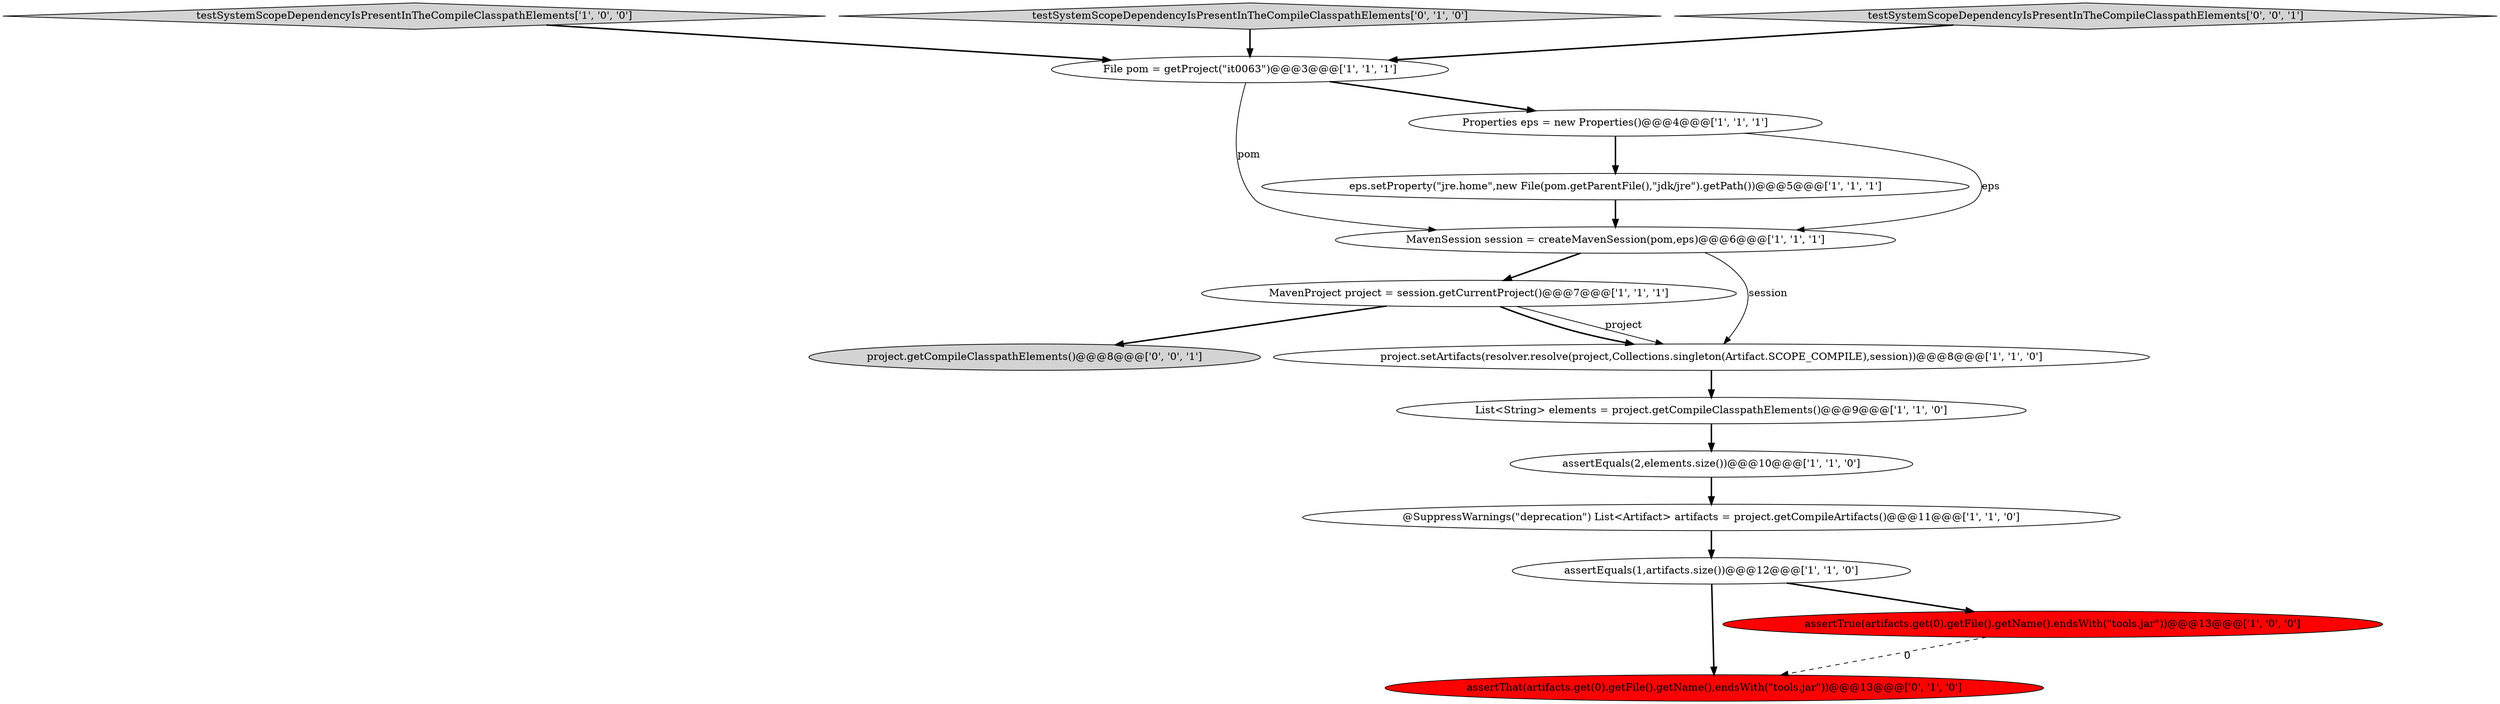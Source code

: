 digraph {
10 [style = filled, label = "File pom = getProject(\"it0063\")@@@3@@@['1', '1', '1']", fillcolor = white, shape = ellipse image = "AAA0AAABBB1BBB"];
11 [style = filled, label = "MavenProject project = session.getCurrentProject()@@@7@@@['1', '1', '1']", fillcolor = white, shape = ellipse image = "AAA0AAABBB1BBB"];
4 [style = filled, label = "project.setArtifacts(resolver.resolve(project,Collections.singleton(Artifact.SCOPE_COMPILE),session))@@@8@@@['1', '1', '0']", fillcolor = white, shape = ellipse image = "AAA0AAABBB1BBB"];
7 [style = filled, label = "MavenSession session = createMavenSession(pom,eps)@@@6@@@['1', '1', '1']", fillcolor = white, shape = ellipse image = "AAA0AAABBB1BBB"];
15 [style = filled, label = "project.getCompileClasspathElements()@@@8@@@['0', '0', '1']", fillcolor = lightgray, shape = ellipse image = "AAA0AAABBB3BBB"];
13 [style = filled, label = "assertThat(artifacts.get(0).getFile().getName(),endsWith(\"tools.jar\"))@@@13@@@['0', '1', '0']", fillcolor = red, shape = ellipse image = "AAA1AAABBB2BBB"];
0 [style = filled, label = "@SuppressWarnings(\"deprecation\") List<Artifact> artifacts = project.getCompileArtifacts()@@@11@@@['1', '1', '0']", fillcolor = white, shape = ellipse image = "AAA0AAABBB1BBB"];
3 [style = filled, label = "eps.setProperty(\"jre.home\",new File(pom.getParentFile(),\"jdk/jre\").getPath())@@@5@@@['1', '1', '1']", fillcolor = white, shape = ellipse image = "AAA0AAABBB1BBB"];
2 [style = filled, label = "List<String> elements = project.getCompileClasspathElements()@@@9@@@['1', '1', '0']", fillcolor = white, shape = ellipse image = "AAA0AAABBB1BBB"];
5 [style = filled, label = "Properties eps = new Properties()@@@4@@@['1', '1', '1']", fillcolor = white, shape = ellipse image = "AAA0AAABBB1BBB"];
8 [style = filled, label = "assertEquals(2,elements.size())@@@10@@@['1', '1', '0']", fillcolor = white, shape = ellipse image = "AAA0AAABBB1BBB"];
9 [style = filled, label = "testSystemScopeDependencyIsPresentInTheCompileClasspathElements['1', '0', '0']", fillcolor = lightgray, shape = diamond image = "AAA0AAABBB1BBB"];
12 [style = filled, label = "testSystemScopeDependencyIsPresentInTheCompileClasspathElements['0', '1', '0']", fillcolor = lightgray, shape = diamond image = "AAA0AAABBB2BBB"];
14 [style = filled, label = "testSystemScopeDependencyIsPresentInTheCompileClasspathElements['0', '0', '1']", fillcolor = lightgray, shape = diamond image = "AAA0AAABBB3BBB"];
6 [style = filled, label = "assertTrue(artifacts.get(0).getFile().getName().endsWith(\"tools.jar\"))@@@13@@@['1', '0', '0']", fillcolor = red, shape = ellipse image = "AAA1AAABBB1BBB"];
1 [style = filled, label = "assertEquals(1,artifacts.size())@@@12@@@['1', '1', '0']", fillcolor = white, shape = ellipse image = "AAA0AAABBB1BBB"];
8->0 [style = bold, label=""];
5->3 [style = bold, label=""];
5->7 [style = solid, label="eps"];
14->10 [style = bold, label=""];
11->4 [style = solid, label="project"];
12->10 [style = bold, label=""];
7->11 [style = bold, label=""];
1->6 [style = bold, label=""];
4->2 [style = bold, label=""];
10->5 [style = bold, label=""];
9->10 [style = bold, label=""];
6->13 [style = dashed, label="0"];
3->7 [style = bold, label=""];
10->7 [style = solid, label="pom"];
0->1 [style = bold, label=""];
1->13 [style = bold, label=""];
11->15 [style = bold, label=""];
2->8 [style = bold, label=""];
11->4 [style = bold, label=""];
7->4 [style = solid, label="session"];
}
